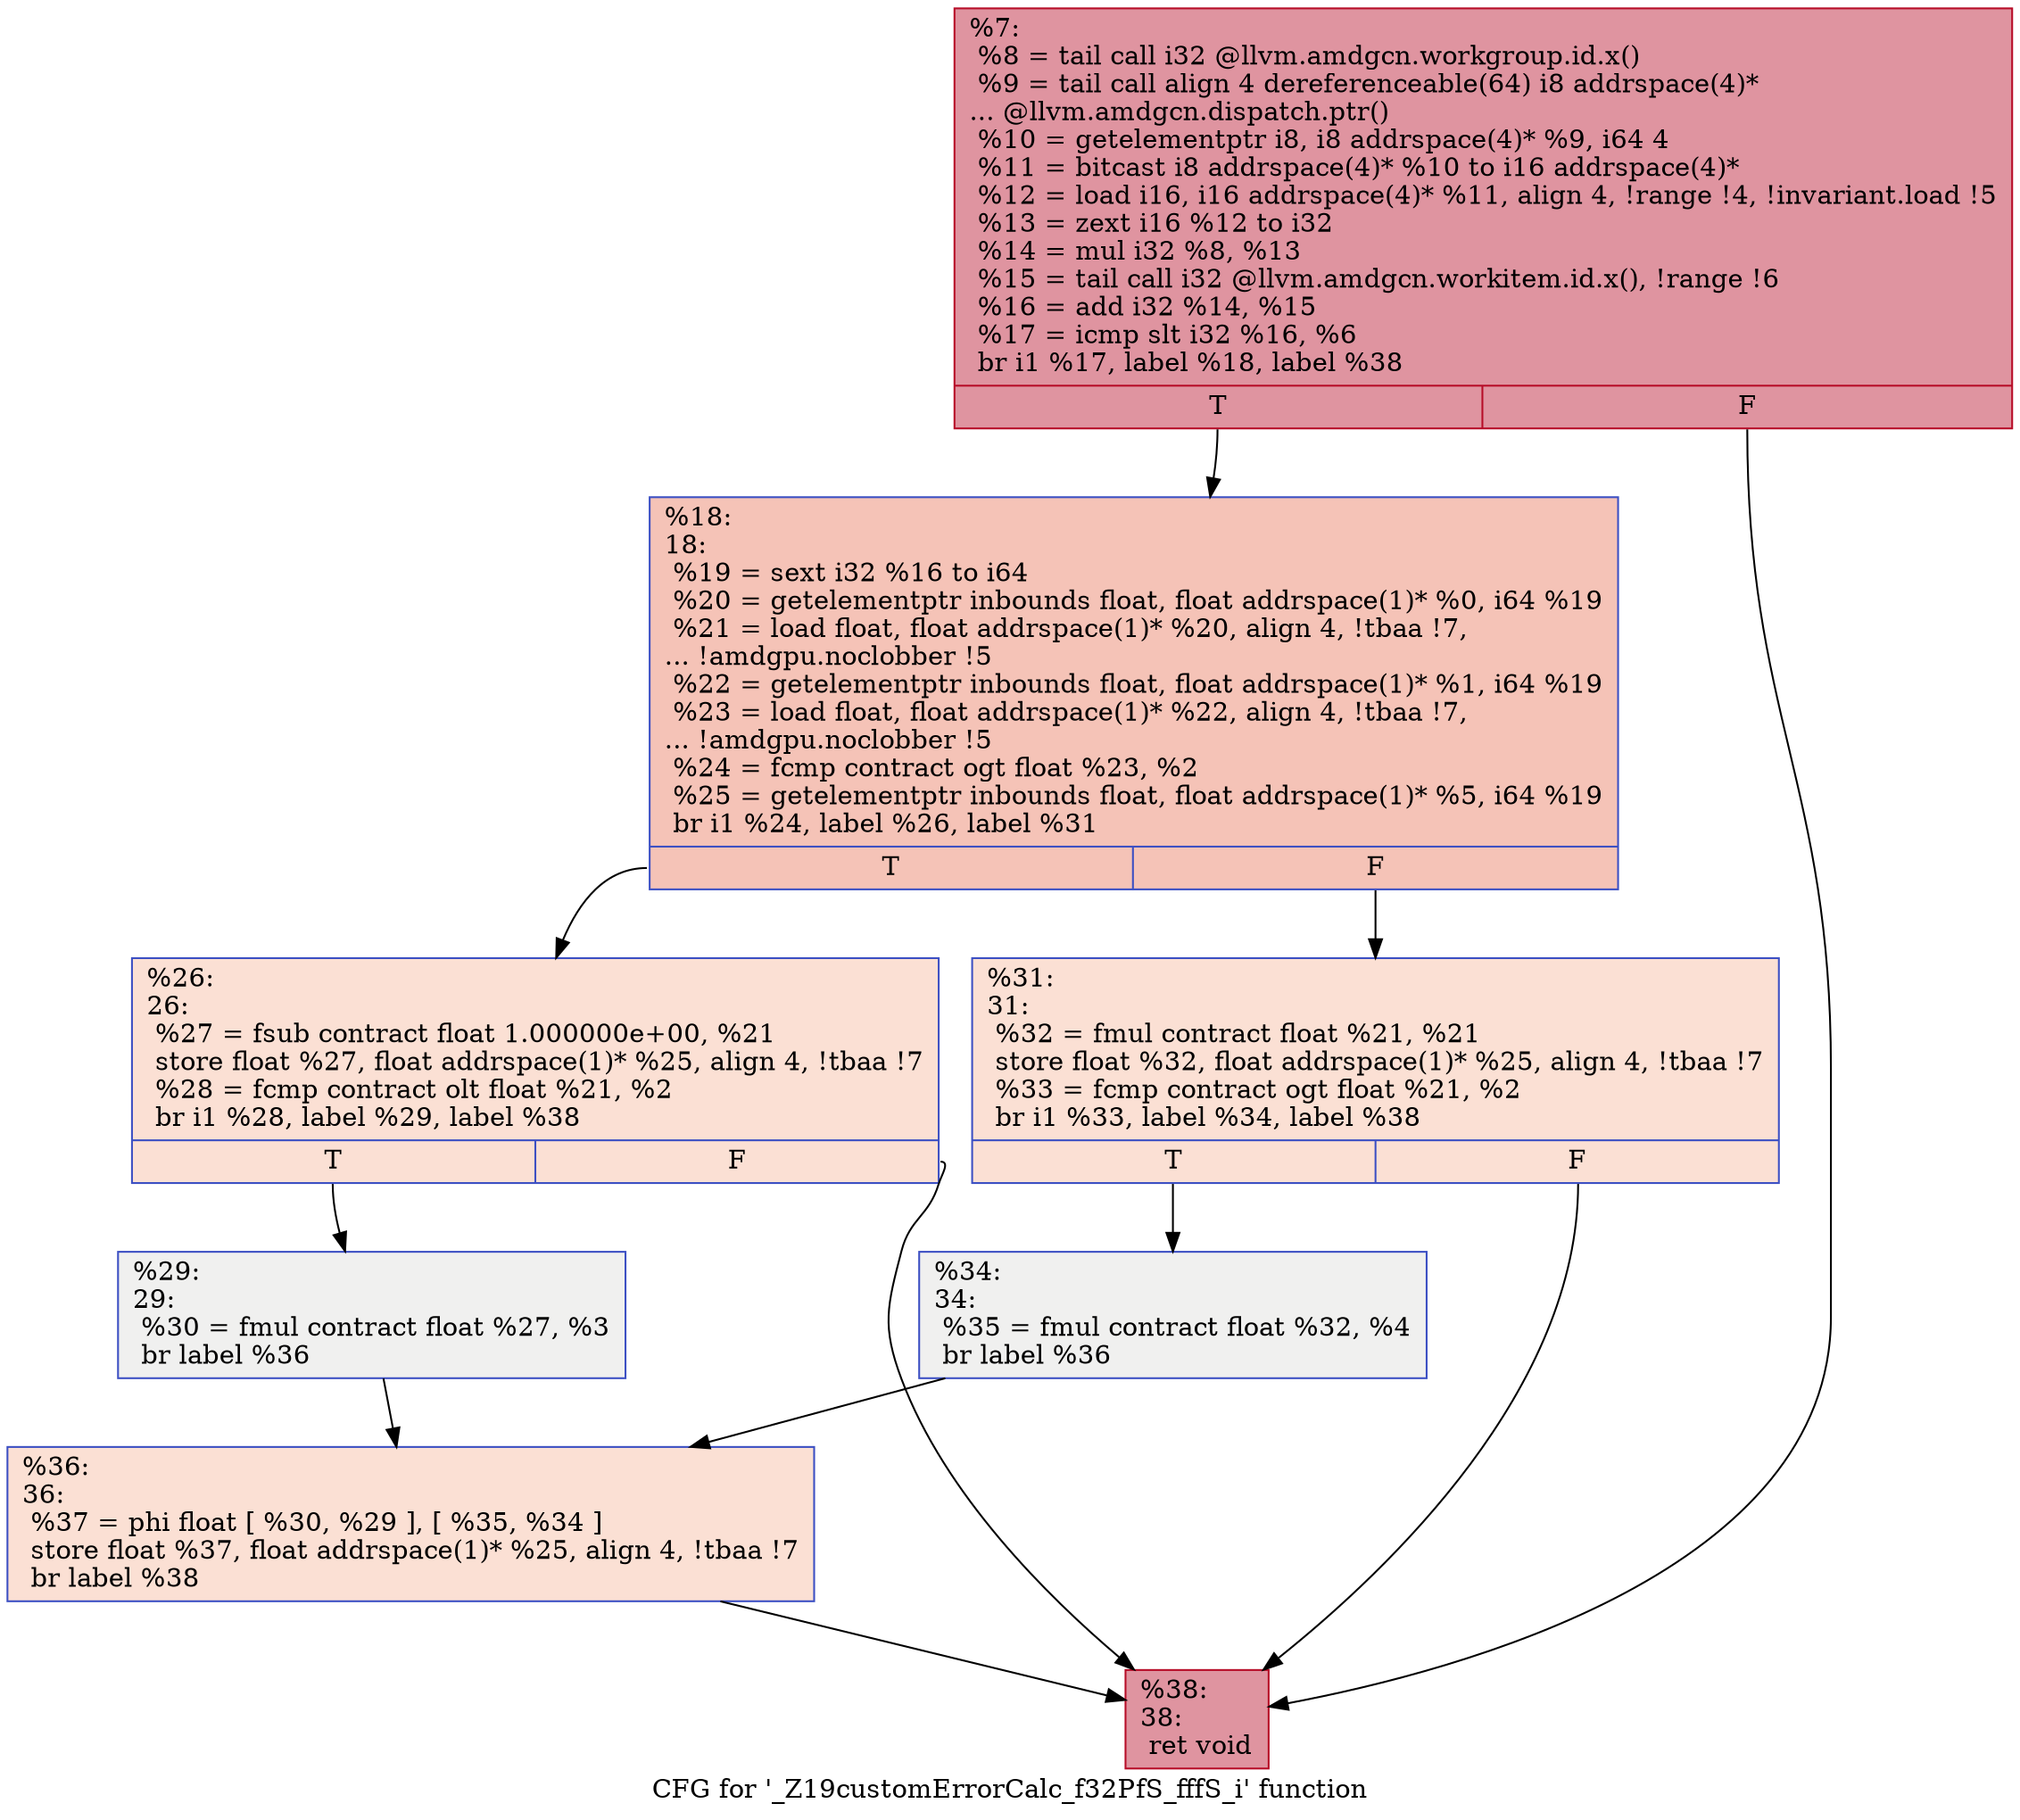 digraph "CFG for '_Z19customErrorCalc_f32PfS_fffS_i' function" {
	label="CFG for '_Z19customErrorCalc_f32PfS_fffS_i' function";

	Node0x5d26550 [shape=record,color="#b70d28ff", style=filled, fillcolor="#b70d2870",label="{%7:\l  %8 = tail call i32 @llvm.amdgcn.workgroup.id.x()\l  %9 = tail call align 4 dereferenceable(64) i8 addrspace(4)*\l... @llvm.amdgcn.dispatch.ptr()\l  %10 = getelementptr i8, i8 addrspace(4)* %9, i64 4\l  %11 = bitcast i8 addrspace(4)* %10 to i16 addrspace(4)*\l  %12 = load i16, i16 addrspace(4)* %11, align 4, !range !4, !invariant.load !5\l  %13 = zext i16 %12 to i32\l  %14 = mul i32 %8, %13\l  %15 = tail call i32 @llvm.amdgcn.workitem.id.x(), !range !6\l  %16 = add i32 %14, %15\l  %17 = icmp slt i32 %16, %6\l  br i1 %17, label %18, label %38\l|{<s0>T|<s1>F}}"];
	Node0x5d26550:s0 -> Node0x5d284c0;
	Node0x5d26550:s1 -> Node0x5d28550;
	Node0x5d284c0 [shape=record,color="#3d50c3ff", style=filled, fillcolor="#e8765c70",label="{%18:\l18:                                               \l  %19 = sext i32 %16 to i64\l  %20 = getelementptr inbounds float, float addrspace(1)* %0, i64 %19\l  %21 = load float, float addrspace(1)* %20, align 4, !tbaa !7,\l... !amdgpu.noclobber !5\l  %22 = getelementptr inbounds float, float addrspace(1)* %1, i64 %19\l  %23 = load float, float addrspace(1)* %22, align 4, !tbaa !7,\l... !amdgpu.noclobber !5\l  %24 = fcmp contract ogt float %23, %2\l  %25 = getelementptr inbounds float, float addrspace(1)* %5, i64 %19\l  br i1 %24, label %26, label %31\l|{<s0>T|<s1>F}}"];
	Node0x5d284c0:s0 -> Node0x5d29830;
	Node0x5d284c0:s1 -> Node0x5d298c0;
	Node0x5d29830 [shape=record,color="#3d50c3ff", style=filled, fillcolor="#f7b99e70",label="{%26:\l26:                                               \l  %27 = fsub contract float 1.000000e+00, %21\l  store float %27, float addrspace(1)* %25, align 4, !tbaa !7\l  %28 = fcmp contract olt float %21, %2\l  br i1 %28, label %29, label %38\l|{<s0>T|<s1>F}}"];
	Node0x5d29830:s0 -> Node0x5d2a5c0;
	Node0x5d29830:s1 -> Node0x5d28550;
	Node0x5d2a5c0 [shape=record,color="#3d50c3ff", style=filled, fillcolor="#dedcdb70",label="{%29:\l29:                                               \l  %30 = fmul contract float %27, %3\l  br label %36\l}"];
	Node0x5d2a5c0 -> Node0x5d2a790;
	Node0x5d298c0 [shape=record,color="#3d50c3ff", style=filled, fillcolor="#f7b99e70",label="{%31:\l31:                                               \l  %32 = fmul contract float %21, %21\l  store float %32, float addrspace(1)* %25, align 4, !tbaa !7\l  %33 = fcmp contract ogt float %21, %2\l  br i1 %33, label %34, label %38\l|{<s0>T|<s1>F}}"];
	Node0x5d298c0:s0 -> Node0x5d28440;
	Node0x5d298c0:s1 -> Node0x5d28550;
	Node0x5d28440 [shape=record,color="#3d50c3ff", style=filled, fillcolor="#dedcdb70",label="{%34:\l34:                                               \l  %35 = fmul contract float %32, %4\l  br label %36\l}"];
	Node0x5d28440 -> Node0x5d2a790;
	Node0x5d2a790 [shape=record,color="#3d50c3ff", style=filled, fillcolor="#f7b99e70",label="{%36:\l36:                                               \l  %37 = phi float [ %30, %29 ], [ %35, %34 ]\l  store float %37, float addrspace(1)* %25, align 4, !tbaa !7\l  br label %38\l}"];
	Node0x5d2a790 -> Node0x5d28550;
	Node0x5d28550 [shape=record,color="#b70d28ff", style=filled, fillcolor="#b70d2870",label="{%38:\l38:                                               \l  ret void\l}"];
}
